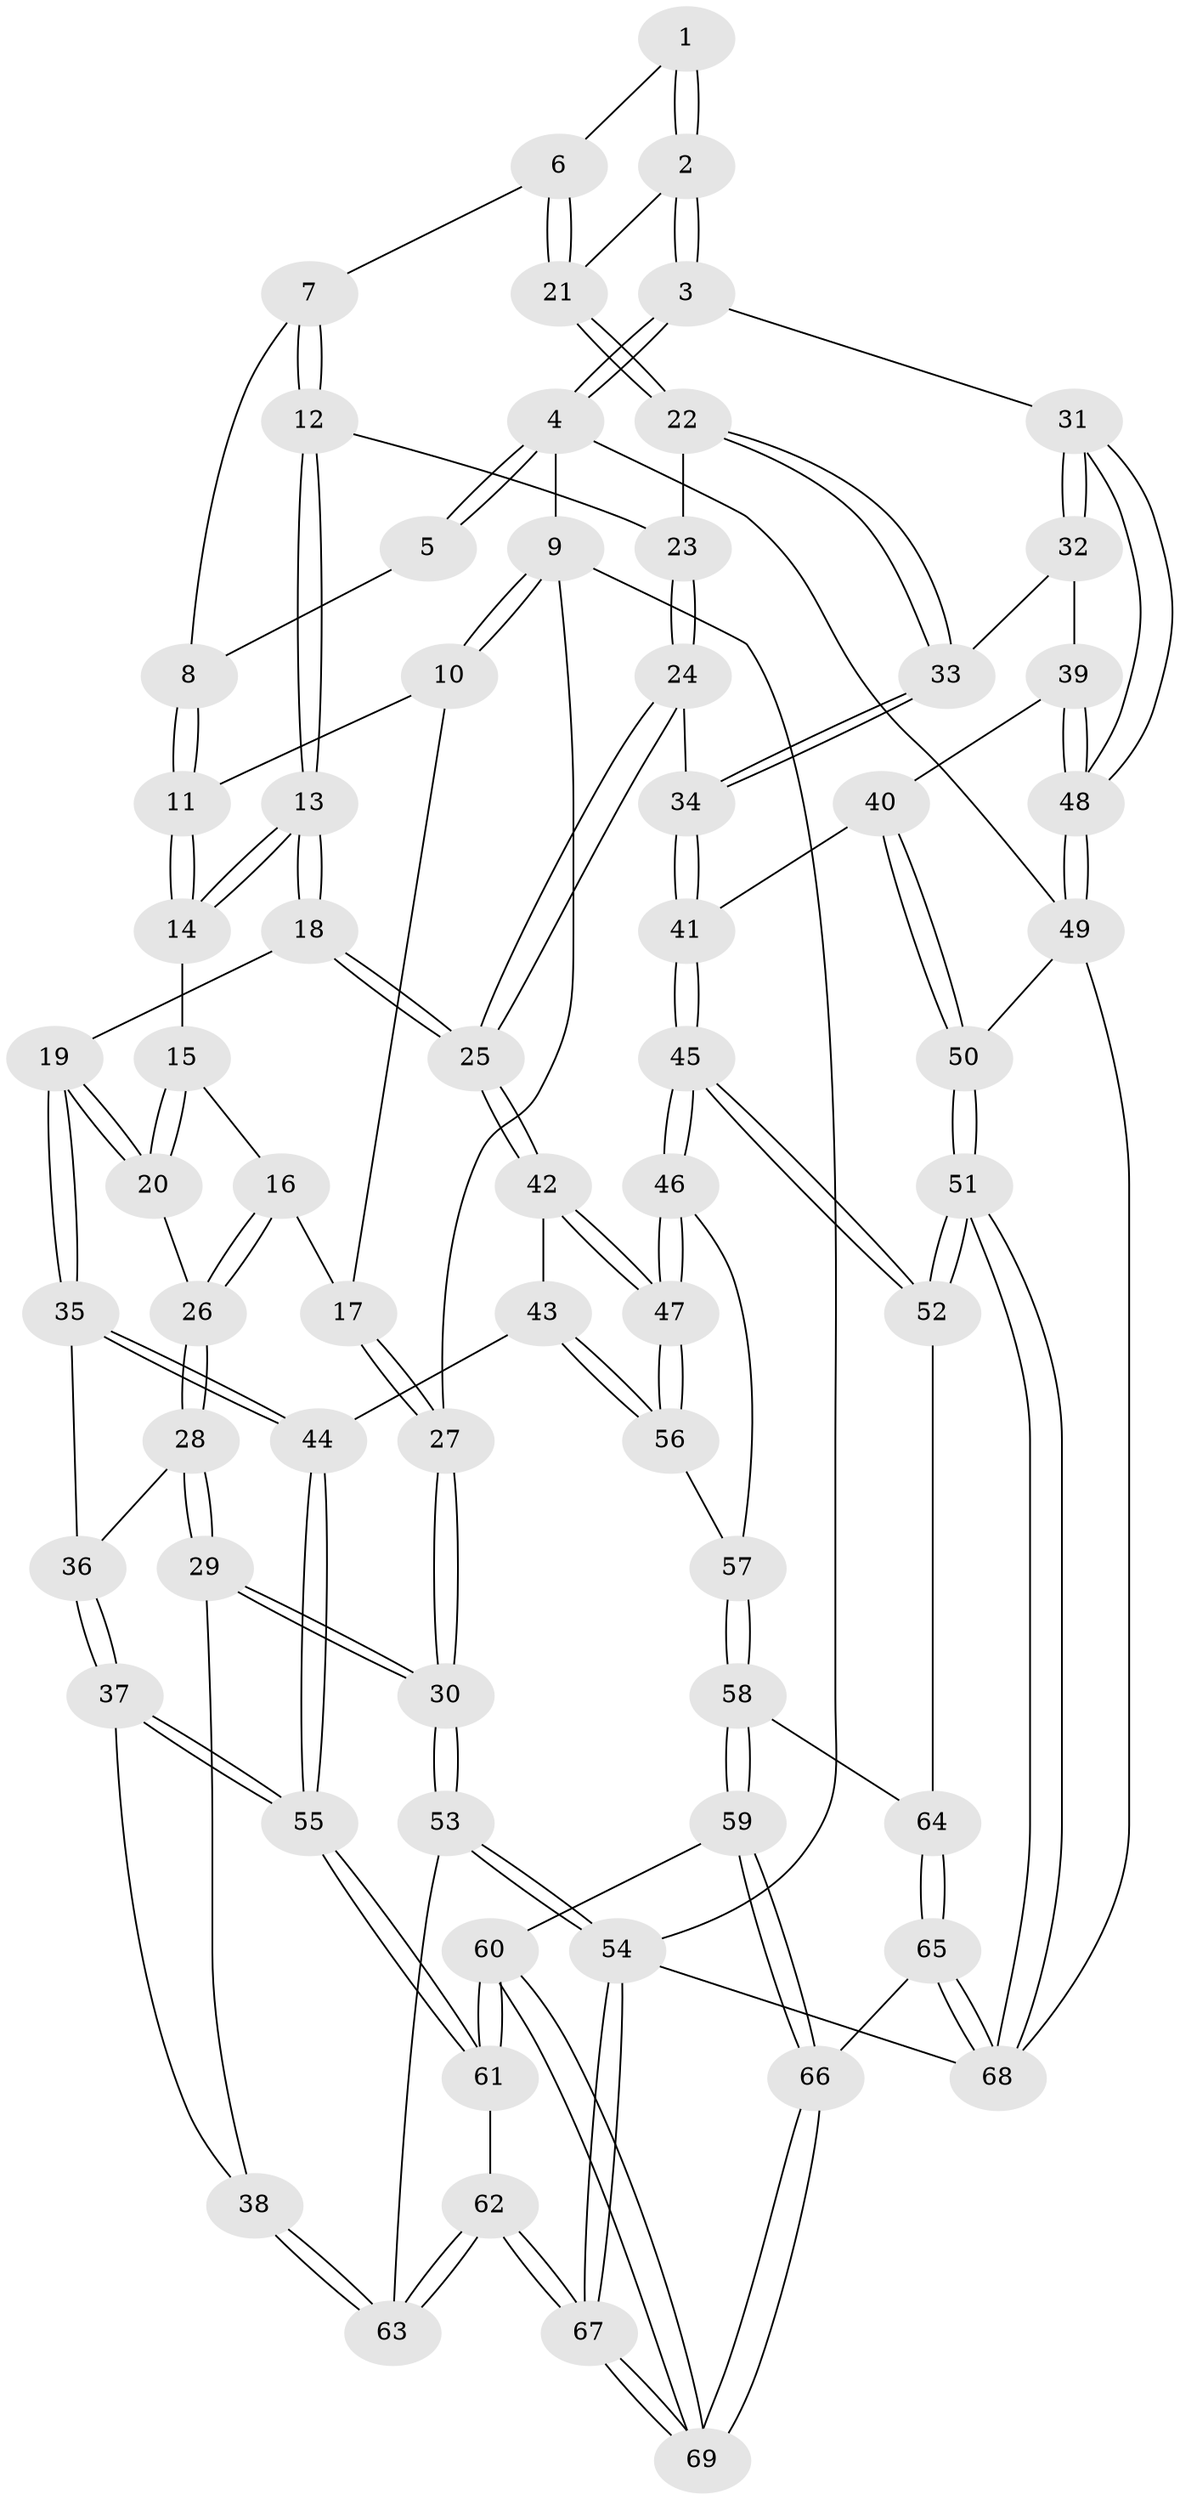 // coarse degree distribution, {2: 0.024390243902439025, 5: 0.1951219512195122, 3: 0.17073170731707318, 4: 0.5609756097560976, 7: 0.024390243902439025, 6: 0.024390243902439025}
// Generated by graph-tools (version 1.1) at 2025/24/03/03/25 07:24:36]
// undirected, 69 vertices, 169 edges
graph export_dot {
graph [start="1"]
  node [color=gray90,style=filled];
  1 [pos="+0.8005028198084191+0"];
  2 [pos="+1+0.18955386421597487"];
  3 [pos="+1+0.21936191680215766"];
  4 [pos="+1+0"];
  5 [pos="+0.7115436076437759+0"];
  6 [pos="+0.7783864252137667+0.20914277315120655"];
  7 [pos="+0.6487354343305877+0.052443041061916655"];
  8 [pos="+0.5759215031828896+0"];
  9 [pos="+0+0"];
  10 [pos="+0.2920758825053847+0"];
  11 [pos="+0.37614761262854046+0"];
  12 [pos="+0.6395097429525128+0.23315296627234092"];
  13 [pos="+0.5185962596708146+0.24163467037394204"];
  14 [pos="+0.38926317117537307+0.07625552281060755"];
  15 [pos="+0.3809638435064426+0.09163706472612704"];
  16 [pos="+0.11269463149762368+0.2541120459494765"];
  17 [pos="+0.09423461928426773+0.250037621785541"];
  18 [pos="+0.5062065593264431+0.4330531038582491"];
  19 [pos="+0.4984217169544072+0.4347488071061153"];
  20 [pos="+0.2848234778517476+0.3317910374713691"];
  21 [pos="+0.7928795412436844+0.25596325351227356"];
  22 [pos="+0.7734969047781878+0.27796965297321685"];
  23 [pos="+0.6801646325025033+0.25055551344346916"];
  24 [pos="+0.5315517774420104+0.44226291858076944"];
  25 [pos="+0.5200031597928771+0.440107159945131"];
  26 [pos="+0.278876565674938+0.33521471108978484"];
  27 [pos="+0+0.32520091316249494"];
  28 [pos="+0.26710535636239796+0.3583788889187584"];
  29 [pos="+0+0.5047347764774301"];
  30 [pos="+0+0.4803628161436949"];
  31 [pos="+1+0.33257499745825597"];
  32 [pos="+0.8088513551040037+0.41644536830558676"];
  33 [pos="+0.7729274021840589+0.2847468998754229"];
  34 [pos="+0.5605341724676451+0.44988207472340197"];
  35 [pos="+0.362215529820384+0.5642899937619879"];
  36 [pos="+0.26788211929391914+0.40606703643559433"];
  37 [pos="+0.17801781375935677+0.5763120526123419"];
  38 [pos="+0.0023833834639444035+0.5342107743658022"];
  39 [pos="+0.8007842314101814+0.4862826273274926"];
  40 [pos="+0.7859419276477728+0.5114068497421591"];
  41 [pos="+0.6037876523056098+0.4811900325796073"];
  42 [pos="+0.5198333156663414+0.6127984027187144"];
  43 [pos="+0.43930510035206005+0.6442680553437033"];
  44 [pos="+0.35559160985878446+0.578217964236649"];
  45 [pos="+0.6284331115963103+0.6984903002725698"];
  46 [pos="+0.5980373462165651+0.6797293008272267"];
  47 [pos="+0.583016172706727+0.668233189688576"];
  48 [pos="+1+0.49518722660191117"];
  49 [pos="+1+0.7136443124399392"];
  50 [pos="+0.8238582975477742+0.7774683352546824"];
  51 [pos="+0.8031650471601328+0.7946436978095796"];
  52 [pos="+0.6573412944832676+0.7410280253377873"];
  53 [pos="+0+0.6140955123860378"];
  54 [pos="+0+1"];
  55 [pos="+0.26519276711368217+0.6342529435670866"];
  56 [pos="+0.4449039427519569+0.6629831558288232"];
  57 [pos="+0.44839812001822504+0.6804286964170438"];
  58 [pos="+0.45079727350819376+0.790214064160599"];
  59 [pos="+0.4088080940710378+0.8060448683473631"];
  60 [pos="+0.30744646485644495+0.8117825856576074"];
  61 [pos="+0.2664789765942257+0.7773103561181206"];
  62 [pos="+0.14019375898175812+0.8155505367005523"];
  63 [pos="+0.12991358818368146+0.7990459925509442"];
  64 [pos="+0.4844857977663923+0.794860091421225"];
  65 [pos="+0.616131063589064+1"];
  66 [pos="+0.5210164191115966+1"];
  67 [pos="+0+1"];
  68 [pos="+0.7152034227575962+1"];
  69 [pos="+0.3023441642595566+1"];
  1 -- 2;
  1 -- 2;
  1 -- 6;
  2 -- 3;
  2 -- 3;
  2 -- 21;
  3 -- 4;
  3 -- 4;
  3 -- 31;
  4 -- 5;
  4 -- 5;
  4 -- 9;
  4 -- 49;
  5 -- 8;
  6 -- 7;
  6 -- 21;
  6 -- 21;
  7 -- 8;
  7 -- 12;
  7 -- 12;
  8 -- 11;
  8 -- 11;
  9 -- 10;
  9 -- 10;
  9 -- 27;
  9 -- 54;
  10 -- 11;
  10 -- 17;
  11 -- 14;
  11 -- 14;
  12 -- 13;
  12 -- 13;
  12 -- 23;
  13 -- 14;
  13 -- 14;
  13 -- 18;
  13 -- 18;
  14 -- 15;
  15 -- 16;
  15 -- 20;
  15 -- 20;
  16 -- 17;
  16 -- 26;
  16 -- 26;
  17 -- 27;
  17 -- 27;
  18 -- 19;
  18 -- 25;
  18 -- 25;
  19 -- 20;
  19 -- 20;
  19 -- 35;
  19 -- 35;
  20 -- 26;
  21 -- 22;
  21 -- 22;
  22 -- 23;
  22 -- 33;
  22 -- 33;
  23 -- 24;
  23 -- 24;
  24 -- 25;
  24 -- 25;
  24 -- 34;
  25 -- 42;
  25 -- 42;
  26 -- 28;
  26 -- 28;
  27 -- 30;
  27 -- 30;
  28 -- 29;
  28 -- 29;
  28 -- 36;
  29 -- 30;
  29 -- 30;
  29 -- 38;
  30 -- 53;
  30 -- 53;
  31 -- 32;
  31 -- 32;
  31 -- 48;
  31 -- 48;
  32 -- 33;
  32 -- 39;
  33 -- 34;
  33 -- 34;
  34 -- 41;
  34 -- 41;
  35 -- 36;
  35 -- 44;
  35 -- 44;
  36 -- 37;
  36 -- 37;
  37 -- 38;
  37 -- 55;
  37 -- 55;
  38 -- 63;
  38 -- 63;
  39 -- 40;
  39 -- 48;
  39 -- 48;
  40 -- 41;
  40 -- 50;
  40 -- 50;
  41 -- 45;
  41 -- 45;
  42 -- 43;
  42 -- 47;
  42 -- 47;
  43 -- 44;
  43 -- 56;
  43 -- 56;
  44 -- 55;
  44 -- 55;
  45 -- 46;
  45 -- 46;
  45 -- 52;
  45 -- 52;
  46 -- 47;
  46 -- 47;
  46 -- 57;
  47 -- 56;
  47 -- 56;
  48 -- 49;
  48 -- 49;
  49 -- 50;
  49 -- 68;
  50 -- 51;
  50 -- 51;
  51 -- 52;
  51 -- 52;
  51 -- 68;
  51 -- 68;
  52 -- 64;
  53 -- 54;
  53 -- 54;
  53 -- 63;
  54 -- 67;
  54 -- 67;
  54 -- 68;
  55 -- 61;
  55 -- 61;
  56 -- 57;
  57 -- 58;
  57 -- 58;
  58 -- 59;
  58 -- 59;
  58 -- 64;
  59 -- 60;
  59 -- 66;
  59 -- 66;
  60 -- 61;
  60 -- 61;
  60 -- 69;
  60 -- 69;
  61 -- 62;
  62 -- 63;
  62 -- 63;
  62 -- 67;
  62 -- 67;
  64 -- 65;
  64 -- 65;
  65 -- 66;
  65 -- 68;
  65 -- 68;
  66 -- 69;
  66 -- 69;
  67 -- 69;
  67 -- 69;
}
